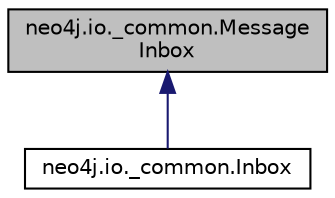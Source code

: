 digraph "neo4j.io._common.MessageInbox"
{
 // LATEX_PDF_SIZE
  edge [fontname="Helvetica",fontsize="10",labelfontname="Helvetica",labelfontsize="10"];
  node [fontname="Helvetica",fontsize="10",shape=record];
  Node1 [label="neo4j.io._common.Message\lInbox",height=0.2,width=0.4,color="black", fillcolor="grey75", style="filled", fontcolor="black",tooltip=" "];
  Node1 -> Node2 [dir="back",color="midnightblue",fontsize="10",style="solid",fontname="Helvetica"];
  Node2 [label="neo4j.io._common.Inbox",height=0.2,width=0.4,color="black", fillcolor="white", style="filled",URL="$classneo4j_1_1io_1_1__common_1_1_inbox.html",tooltip=" "];
}
